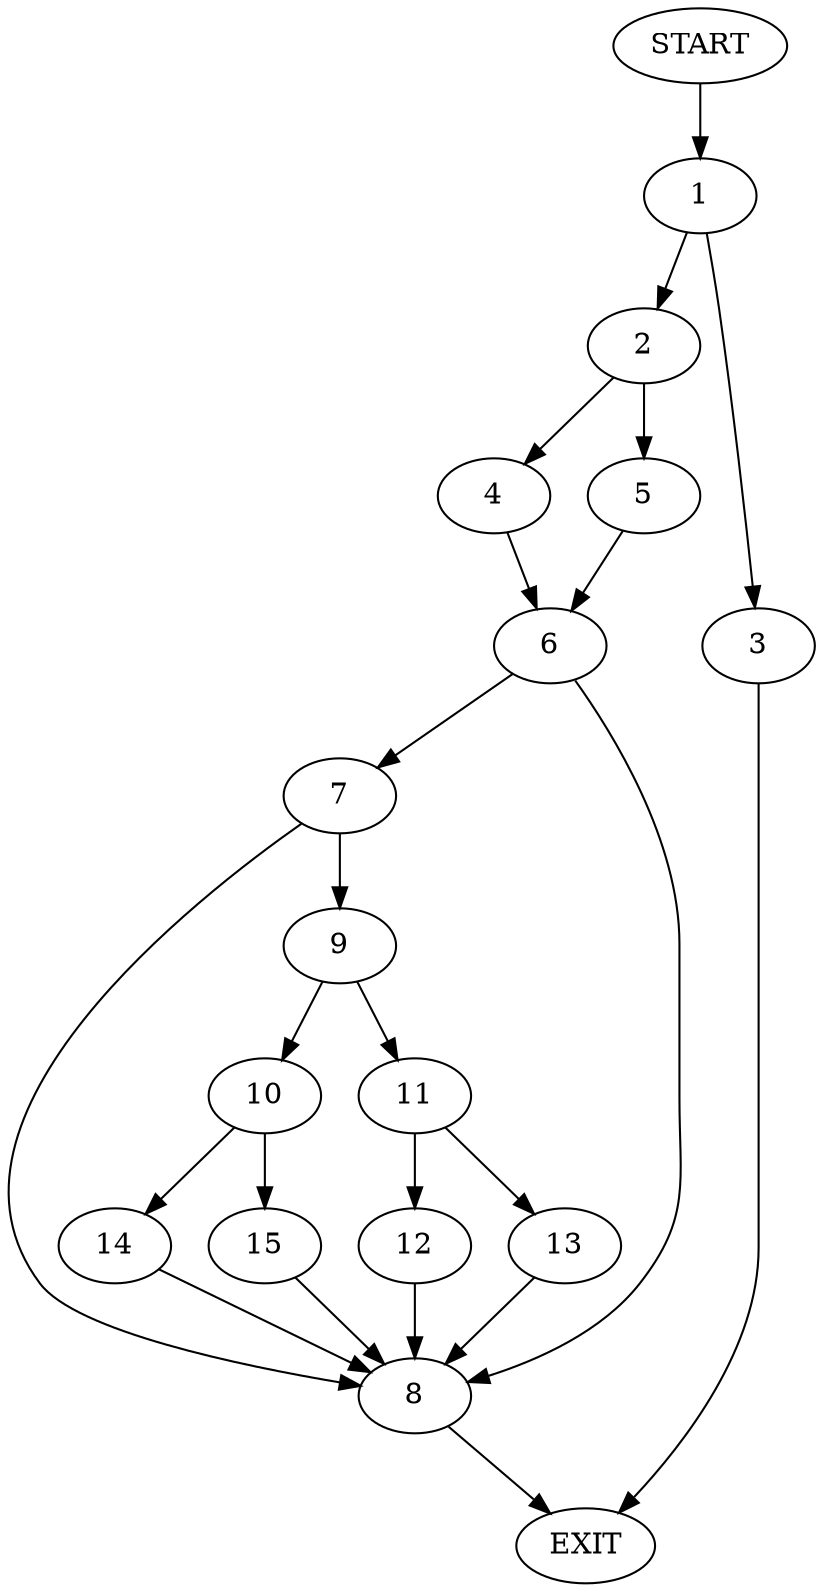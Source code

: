 digraph {
0 [label="START"]
16 [label="EXIT"]
0 -> 1
1 -> 2
1 -> 3
2 -> 4
2 -> 5
3 -> 16
5 -> 6
4 -> 6
6 -> 7
6 -> 8
7 -> 9
7 -> 8
8 -> 16
9 -> 10
9 -> 11
11 -> 12
11 -> 13
10 -> 14
10 -> 15
15 -> 8
14 -> 8
13 -> 8
12 -> 8
}
